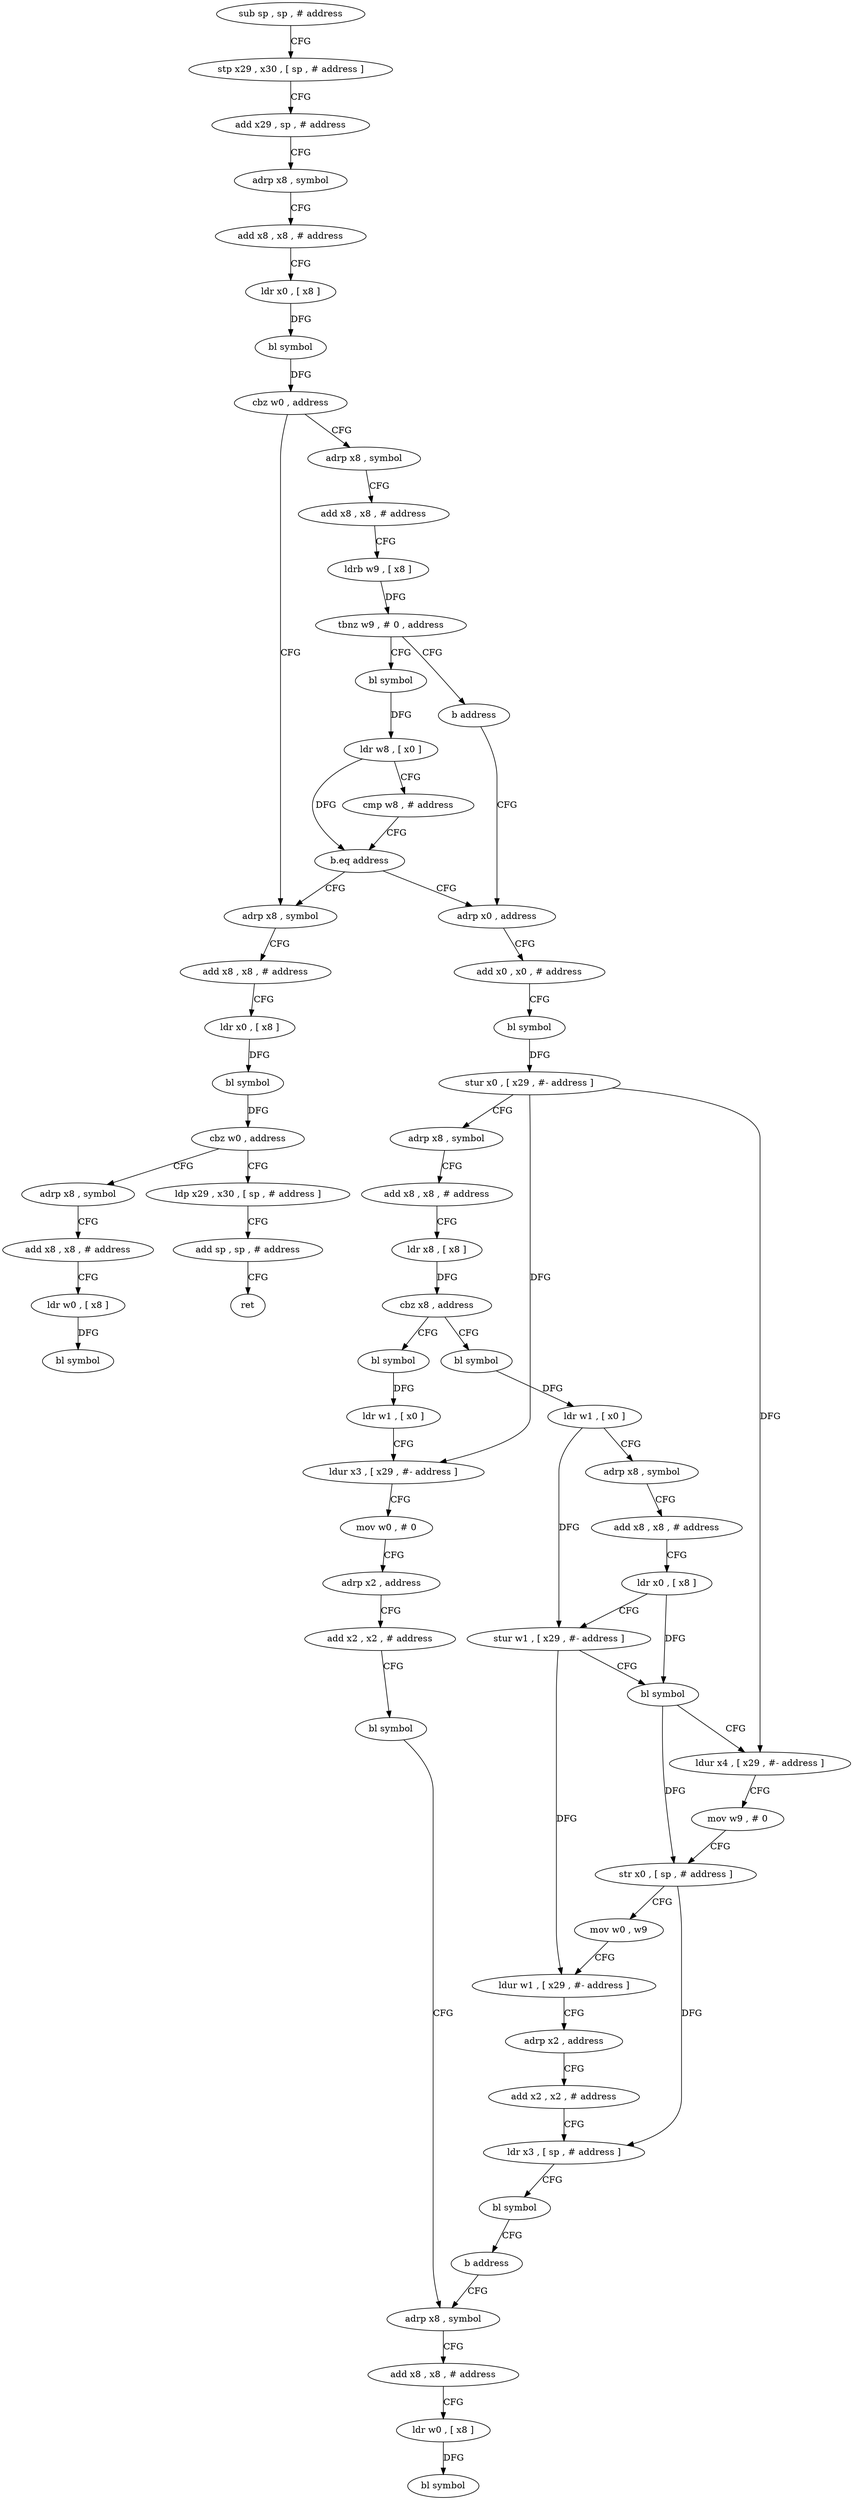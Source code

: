 digraph "func" {
"4211892" [label = "sub sp , sp , # address" ]
"4211896" [label = "stp x29 , x30 , [ sp , # address ]" ]
"4211900" [label = "add x29 , sp , # address" ]
"4211904" [label = "adrp x8 , symbol" ]
"4211908" [label = "add x8 , x8 , # address" ]
"4211912" [label = "ldr x0 , [ x8 ]" ]
"4211916" [label = "bl symbol" ]
"4211920" [label = "cbz w0 , address" ]
"4212104" [label = "adrp x8 , symbol" ]
"4211924" [label = "adrp x8 , symbol" ]
"4212108" [label = "add x8 , x8 , # address" ]
"4212112" [label = "ldr x0 , [ x8 ]" ]
"4212116" [label = "bl symbol" ]
"4212120" [label = "cbz w0 , address" ]
"4212140" [label = "ldp x29 , x30 , [ sp , # address ]" ]
"4212124" [label = "adrp x8 , symbol" ]
"4211928" [label = "add x8 , x8 , # address" ]
"4211932" [label = "ldrb w9 , [ x8 ]" ]
"4211936" [label = "tbnz w9 , # 0 , address" ]
"4211944" [label = "bl symbol" ]
"4211940" [label = "b address" ]
"4212144" [label = "add sp , sp , # address" ]
"4212148" [label = "ret" ]
"4212128" [label = "add x8 , x8 , # address" ]
"4212132" [label = "ldr w0 , [ x8 ]" ]
"4212136" [label = "bl symbol" ]
"4211948" [label = "ldr w8 , [ x0 ]" ]
"4211952" [label = "cmp w8 , # address" ]
"4211956" [label = "b.eq address" ]
"4211960" [label = "adrp x0 , address" ]
"4211964" [label = "add x0 , x0 , # address" ]
"4211968" [label = "bl symbol" ]
"4211972" [label = "stur x0 , [ x29 , #- address ]" ]
"4211976" [label = "adrp x8 , symbol" ]
"4211980" [label = "add x8 , x8 , # address" ]
"4211984" [label = "ldr x8 , [ x8 ]" ]
"4211988" [label = "cbz x8 , address" ]
"4212060" [label = "bl symbol" ]
"4211992" [label = "bl symbol" ]
"4212064" [label = "ldr w1 , [ x0 ]" ]
"4212068" [label = "ldur x3 , [ x29 , #- address ]" ]
"4212072" [label = "mov w0 , # 0" ]
"4212076" [label = "adrp x2 , address" ]
"4212080" [label = "add x2 , x2 , # address" ]
"4212084" [label = "bl symbol" ]
"4212088" [label = "adrp x8 , symbol" ]
"4211996" [label = "ldr w1 , [ x0 ]" ]
"4212000" [label = "adrp x8 , symbol" ]
"4212004" [label = "add x8 , x8 , # address" ]
"4212008" [label = "ldr x0 , [ x8 ]" ]
"4212012" [label = "stur w1 , [ x29 , #- address ]" ]
"4212016" [label = "bl symbol" ]
"4212020" [label = "ldur x4 , [ x29 , #- address ]" ]
"4212024" [label = "mov w9 , # 0" ]
"4212028" [label = "str x0 , [ sp , # address ]" ]
"4212032" [label = "mov w0 , w9" ]
"4212036" [label = "ldur w1 , [ x29 , #- address ]" ]
"4212040" [label = "adrp x2 , address" ]
"4212044" [label = "add x2 , x2 , # address" ]
"4212048" [label = "ldr x3 , [ sp , # address ]" ]
"4212052" [label = "bl symbol" ]
"4212056" [label = "b address" ]
"4212092" [label = "add x8 , x8 , # address" ]
"4212096" [label = "ldr w0 , [ x8 ]" ]
"4212100" [label = "bl symbol" ]
"4211892" -> "4211896" [ label = "CFG" ]
"4211896" -> "4211900" [ label = "CFG" ]
"4211900" -> "4211904" [ label = "CFG" ]
"4211904" -> "4211908" [ label = "CFG" ]
"4211908" -> "4211912" [ label = "CFG" ]
"4211912" -> "4211916" [ label = "DFG" ]
"4211916" -> "4211920" [ label = "DFG" ]
"4211920" -> "4212104" [ label = "CFG" ]
"4211920" -> "4211924" [ label = "CFG" ]
"4212104" -> "4212108" [ label = "CFG" ]
"4211924" -> "4211928" [ label = "CFG" ]
"4212108" -> "4212112" [ label = "CFG" ]
"4212112" -> "4212116" [ label = "DFG" ]
"4212116" -> "4212120" [ label = "DFG" ]
"4212120" -> "4212140" [ label = "CFG" ]
"4212120" -> "4212124" [ label = "CFG" ]
"4212140" -> "4212144" [ label = "CFG" ]
"4212124" -> "4212128" [ label = "CFG" ]
"4211928" -> "4211932" [ label = "CFG" ]
"4211932" -> "4211936" [ label = "DFG" ]
"4211936" -> "4211944" [ label = "CFG" ]
"4211936" -> "4211940" [ label = "CFG" ]
"4211944" -> "4211948" [ label = "DFG" ]
"4211940" -> "4211960" [ label = "CFG" ]
"4212144" -> "4212148" [ label = "CFG" ]
"4212128" -> "4212132" [ label = "CFG" ]
"4212132" -> "4212136" [ label = "DFG" ]
"4211948" -> "4211952" [ label = "CFG" ]
"4211948" -> "4211956" [ label = "DFG" ]
"4211952" -> "4211956" [ label = "CFG" ]
"4211956" -> "4212104" [ label = "CFG" ]
"4211956" -> "4211960" [ label = "CFG" ]
"4211960" -> "4211964" [ label = "CFG" ]
"4211964" -> "4211968" [ label = "CFG" ]
"4211968" -> "4211972" [ label = "DFG" ]
"4211972" -> "4211976" [ label = "CFG" ]
"4211972" -> "4212068" [ label = "DFG" ]
"4211972" -> "4212020" [ label = "DFG" ]
"4211976" -> "4211980" [ label = "CFG" ]
"4211980" -> "4211984" [ label = "CFG" ]
"4211984" -> "4211988" [ label = "DFG" ]
"4211988" -> "4212060" [ label = "CFG" ]
"4211988" -> "4211992" [ label = "CFG" ]
"4212060" -> "4212064" [ label = "DFG" ]
"4211992" -> "4211996" [ label = "DFG" ]
"4212064" -> "4212068" [ label = "CFG" ]
"4212068" -> "4212072" [ label = "CFG" ]
"4212072" -> "4212076" [ label = "CFG" ]
"4212076" -> "4212080" [ label = "CFG" ]
"4212080" -> "4212084" [ label = "CFG" ]
"4212084" -> "4212088" [ label = "CFG" ]
"4212088" -> "4212092" [ label = "CFG" ]
"4211996" -> "4212000" [ label = "CFG" ]
"4211996" -> "4212012" [ label = "DFG" ]
"4212000" -> "4212004" [ label = "CFG" ]
"4212004" -> "4212008" [ label = "CFG" ]
"4212008" -> "4212012" [ label = "CFG" ]
"4212008" -> "4212016" [ label = "DFG" ]
"4212012" -> "4212016" [ label = "CFG" ]
"4212012" -> "4212036" [ label = "DFG" ]
"4212016" -> "4212020" [ label = "CFG" ]
"4212016" -> "4212028" [ label = "DFG" ]
"4212020" -> "4212024" [ label = "CFG" ]
"4212024" -> "4212028" [ label = "CFG" ]
"4212028" -> "4212032" [ label = "CFG" ]
"4212028" -> "4212048" [ label = "DFG" ]
"4212032" -> "4212036" [ label = "CFG" ]
"4212036" -> "4212040" [ label = "CFG" ]
"4212040" -> "4212044" [ label = "CFG" ]
"4212044" -> "4212048" [ label = "CFG" ]
"4212048" -> "4212052" [ label = "CFG" ]
"4212052" -> "4212056" [ label = "CFG" ]
"4212056" -> "4212088" [ label = "CFG" ]
"4212092" -> "4212096" [ label = "CFG" ]
"4212096" -> "4212100" [ label = "DFG" ]
}

